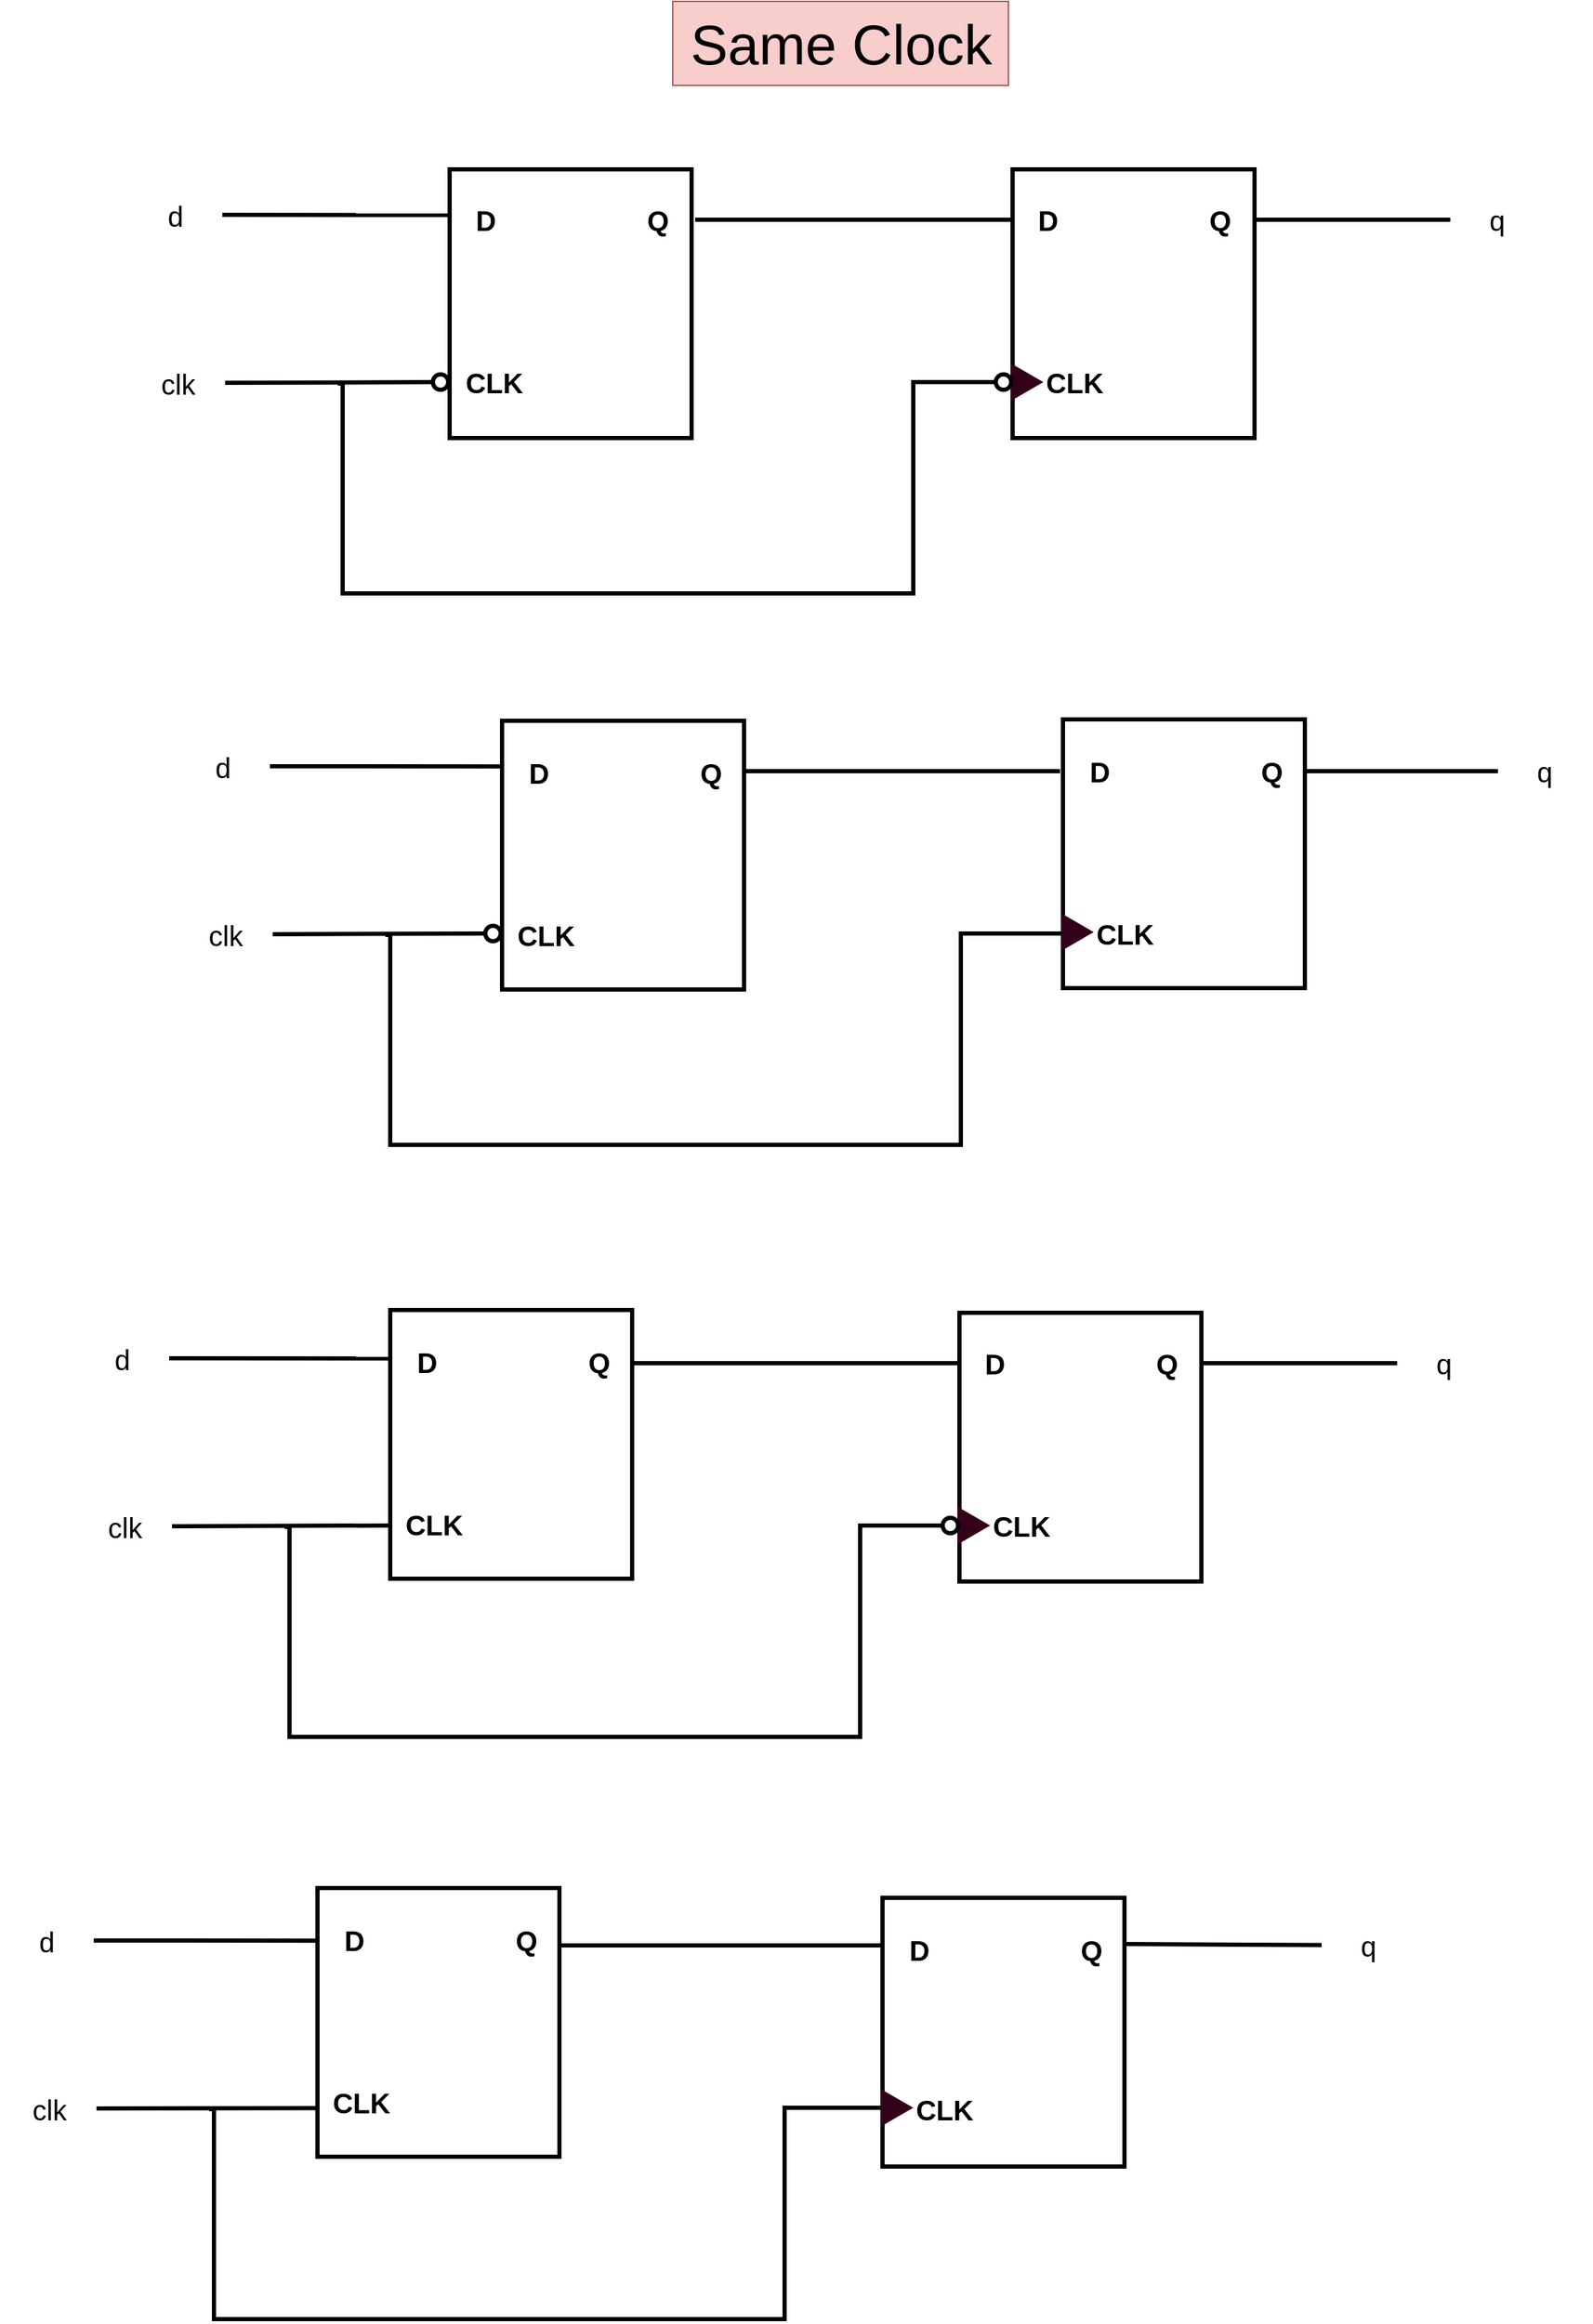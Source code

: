 <mxfile version="28.1.2">
  <diagram name="Page-1" id="CoDmN1xDF0iX2Mcgt9c3">
    <mxGraphModel dx="3427" dy="2037" grid="1" gridSize="1" guides="1" tooltips="1" connect="1" arrows="1" fold="1" page="1" pageScale="1" pageWidth="850" pageHeight="1100" math="0" shadow="0">
      <root>
        <mxCell id="0" />
        <mxCell id="1" parent="0" />
        <mxCell id="EZJUQ_Hk_AUpXrAV0Ghc-18" value="" style="rounded=0;whiteSpace=wrap;html=1;strokeWidth=3;fontSize=20;container=0;fontStyle=1" parent="1" vertex="1">
          <mxGeometry x="736" y="123" width="173" height="192" as="geometry" />
        </mxCell>
        <mxCell id="EZJUQ_Hk_AUpXrAV0Ghc-19" value="D" style="text;html=1;align=center;verticalAlign=middle;resizable=0;points=[];autosize=1;strokeColor=none;fillColor=none;strokeWidth=3;fontSize=20;container=0;fontStyle=1" parent="1" vertex="1">
          <mxGeometry x="741" y="139" width="40" height="40" as="geometry" />
        </mxCell>
        <mxCell id="EZJUQ_Hk_AUpXrAV0Ghc-20" value="CLK" style="text;html=1;align=center;verticalAlign=middle;resizable=0;points=[];autosize=1;strokeColor=none;fillColor=none;strokeWidth=3;fontSize=20;container=0;fontStyle=1" parent="1" vertex="1">
          <mxGeometry x="750" y="255" width="60" height="40" as="geometry" />
        </mxCell>
        <mxCell id="EZJUQ_Hk_AUpXrAV0Ghc-21" value="Q" style="text;html=1;align=center;verticalAlign=middle;resizable=0;points=[];autosize=1;strokeColor=none;fillColor=none;strokeWidth=3;fontSize=20;container=0;fontStyle=1" parent="1" vertex="1">
          <mxGeometry x="864" y="139" width="40" height="40" as="geometry" />
        </mxCell>
        <mxCell id="EZJUQ_Hk_AUpXrAV0Ghc-22" value="" style="triangle;whiteSpace=wrap;html=1;strokeWidth=3;fillColor=#33001A;strokeColor=#33001A;fontColor=#ffffff;" parent="1" vertex="1">
          <mxGeometry x="736" y="264" width="19" height="22" as="geometry" />
        </mxCell>
        <mxCell id="EZJUQ_Hk_AUpXrAV0Ghc-23" style="edgeStyle=orthogonalEdgeStyle;rounded=0;orthogonalLoop=1;jettySize=auto;html=1;exitX=0;exitY=0.5;exitDx=0;exitDy=0;endArrow=none;endFill=0;strokeWidth=3;" parent="1" source="EZJUQ_Hk_AUpXrAV0Ghc-24" edge="1">
          <mxGeometry relative="1" as="geometry">
            <mxPoint x="255" y="275" as="targetPoint" />
            <Array as="points">
              <mxPoint x="665" y="275" />
              <mxPoint x="665" y="426" />
              <mxPoint x="257" y="426" />
              <mxPoint x="257" y="276" />
              <mxPoint x="255" y="276" />
            </Array>
          </mxGeometry>
        </mxCell>
        <mxCell id="EZJUQ_Hk_AUpXrAV0Ghc-24" value="" style="ellipse;whiteSpace=wrap;html=1;aspect=fixed;strokeWidth=3;" parent="1" vertex="1">
          <mxGeometry x="724" y="269.5" width="11" height="11" as="geometry" />
        </mxCell>
        <mxCell id="EZJUQ_Hk_AUpXrAV0Ghc-25" style="rounded=0;orthogonalLoop=1;jettySize=auto;html=1;exitX=1;exitY=0.5;exitDx=0;exitDy=0;endArrow=none;endFill=0;strokeWidth=3;entryX=0;entryY=0.5;entryDx=0;entryDy=0;" parent="1" source="EZJUQ_Hk_AUpXrAV0Ghc-26" edge="1">
          <mxGeometry relative="1" as="geometry">
            <mxPoint x="324.0" y="275.0" as="targetPoint" />
          </mxGeometry>
        </mxCell>
        <mxCell id="EZJUQ_Hk_AUpXrAV0Ghc-26" value="clk" style="rounded=0;whiteSpace=wrap;html=1;strokeColor=none;fontSize=20;" parent="1" vertex="1">
          <mxGeometry x="106" y="258" width="67" height="35" as="geometry" />
        </mxCell>
        <mxCell id="EZJUQ_Hk_AUpXrAV0Ghc-27" style="rounded=0;orthogonalLoop=1;jettySize=auto;html=1;exitX=1;exitY=0.5;exitDx=0;exitDy=0;endArrow=none;endFill=0;strokeWidth=3;entryX=0.005;entryY=0.17;entryDx=0;entryDy=0;entryPerimeter=0;" parent="1" source="EZJUQ_Hk_AUpXrAV0Ghc-28" edge="1">
          <mxGeometry relative="1" as="geometry">
            <mxPoint x="336.865" y="155.64" as="targetPoint" />
          </mxGeometry>
        </mxCell>
        <mxCell id="EZJUQ_Hk_AUpXrAV0Ghc-28" value="d" style="rounded=0;whiteSpace=wrap;html=1;strokeColor=none;fontSize=20;" parent="1" vertex="1">
          <mxGeometry x="104" y="138" width="67" height="35" as="geometry" />
        </mxCell>
        <mxCell id="EZJUQ_Hk_AUpXrAV0Ghc-29" style="rounded=0;orthogonalLoop=1;jettySize=auto;html=1;endArrow=none;endFill=0;strokeWidth=3;" parent="1" edge="1">
          <mxGeometry relative="1" as="geometry">
            <mxPoint x="509" y="159" as="sourcePoint" />
            <mxPoint x="736" y="159" as="targetPoint" />
          </mxGeometry>
        </mxCell>
        <mxCell id="EZJUQ_Hk_AUpXrAV0Ghc-30" value="" style="edgeStyle=orthogonalEdgeStyle;rounded=0;orthogonalLoop=1;jettySize=auto;html=1;strokeWidth=3;endArrow=none;endFill=0;" parent="1" source="EZJUQ_Hk_AUpXrAV0Ghc-31" edge="1">
          <mxGeometry relative="1" as="geometry">
            <mxPoint x="910" y="159" as="targetPoint" />
          </mxGeometry>
        </mxCell>
        <mxCell id="EZJUQ_Hk_AUpXrAV0Ghc-31" value="q" style="rounded=0;whiteSpace=wrap;html=1;strokeColor=none;fontSize=20;" parent="1" vertex="1">
          <mxGeometry x="1049" y="141.5" width="67" height="35" as="geometry" />
        </mxCell>
        <mxCell id="EZJUQ_Hk_AUpXrAV0Ghc-38" style="edgeStyle=orthogonalEdgeStyle;rounded=0;orthogonalLoop=1;jettySize=auto;html=1;exitX=0;exitY=0.5;exitDx=0;exitDy=0;endArrow=none;endFill=0;strokeWidth=3;" parent="1" source="EZJUQ_Hk_AUpXrAV0Ghc-50" edge="1">
          <mxGeometry relative="1" as="geometry">
            <mxPoint x="289" y="669" as="targetPoint" />
            <Array as="points">
              <mxPoint x="772" y="669" />
              <mxPoint x="699" y="669" />
              <mxPoint x="699" y="820" />
              <mxPoint x="291" y="820" />
              <mxPoint x="291" y="670" />
              <mxPoint x="289" y="670" />
            </Array>
            <mxPoint x="758" y="669" as="sourcePoint" />
          </mxGeometry>
        </mxCell>
        <mxCell id="EZJUQ_Hk_AUpXrAV0Ghc-39" style="rounded=0;orthogonalLoop=1;jettySize=auto;html=1;exitX=1;exitY=0.5;exitDx=0;exitDy=0;endArrow=none;endFill=0;strokeWidth=3;entryX=0;entryY=0.5;entryDx=0;entryDy=0;" parent="1" source="EZJUQ_Hk_AUpXrAV0Ghc-40" edge="1">
          <mxGeometry relative="1" as="geometry">
            <mxPoint x="358" y="669" as="targetPoint" />
          </mxGeometry>
        </mxCell>
        <mxCell id="EZJUQ_Hk_AUpXrAV0Ghc-40" value="clk" style="rounded=0;whiteSpace=wrap;html=1;strokeColor=none;fontSize=20;" parent="1" vertex="1">
          <mxGeometry x="140" y="652" width="67" height="35" as="geometry" />
        </mxCell>
        <mxCell id="EZJUQ_Hk_AUpXrAV0Ghc-41" style="rounded=0;orthogonalLoop=1;jettySize=auto;html=1;exitX=1;exitY=0.5;exitDx=0;exitDy=0;endArrow=none;endFill=0;strokeWidth=3;entryX=0.005;entryY=0.17;entryDx=0;entryDy=0;entryPerimeter=0;" parent="1" source="EZJUQ_Hk_AUpXrAV0Ghc-42" edge="1">
          <mxGeometry relative="1" as="geometry">
            <mxPoint x="370.865" y="549.64" as="targetPoint" />
          </mxGeometry>
        </mxCell>
        <mxCell id="EZJUQ_Hk_AUpXrAV0Ghc-42" value="d" style="rounded=0;whiteSpace=wrap;html=1;strokeColor=none;fontSize=20;" parent="1" vertex="1">
          <mxGeometry x="138" y="532" width="67" height="35" as="geometry" />
        </mxCell>
        <mxCell id="EZJUQ_Hk_AUpXrAV0Ghc-43" style="rounded=0;orthogonalLoop=1;jettySize=auto;html=1;endArrow=none;endFill=0;strokeWidth=3;" parent="1" edge="1">
          <mxGeometry relative="1" as="geometry">
            <mxPoint x="543" y="553" as="sourcePoint" />
            <mxPoint x="770" y="553" as="targetPoint" />
          </mxGeometry>
        </mxCell>
        <mxCell id="EZJUQ_Hk_AUpXrAV0Ghc-44" value="" style="edgeStyle=orthogonalEdgeStyle;rounded=0;orthogonalLoop=1;jettySize=auto;html=1;strokeWidth=3;endArrow=none;endFill=0;" parent="1" source="EZJUQ_Hk_AUpXrAV0Ghc-45" edge="1">
          <mxGeometry relative="1" as="geometry">
            <mxPoint x="944" y="553" as="targetPoint" />
          </mxGeometry>
        </mxCell>
        <mxCell id="EZJUQ_Hk_AUpXrAV0Ghc-45" value="q" style="rounded=0;whiteSpace=wrap;html=1;strokeColor=none;fontSize=20;" parent="1" vertex="1">
          <mxGeometry x="1083" y="535.5" width="67" height="35" as="geometry" />
        </mxCell>
        <mxCell id="EZJUQ_Hk_AUpXrAV0Ghc-46" value="" style="rounded=0;whiteSpace=wrap;html=1;strokeWidth=3;fontSize=20;container=0;fontStyle=1" parent="1" vertex="1">
          <mxGeometry x="772" y="516" width="173" height="192" as="geometry" />
        </mxCell>
        <mxCell id="EZJUQ_Hk_AUpXrAV0Ghc-47" value="D" style="text;html=1;align=center;verticalAlign=middle;resizable=0;points=[];autosize=1;strokeColor=none;fillColor=none;strokeWidth=3;fontSize=20;container=0;fontStyle=1" parent="1" vertex="1">
          <mxGeometry x="781" y="534" width="33" height="37" as="geometry" />
        </mxCell>
        <mxCell id="EZJUQ_Hk_AUpXrAV0Ghc-48" value="CLK" style="text;html=1;align=center;verticalAlign=middle;resizable=0;points=[];autosize=1;strokeColor=none;fillColor=none;strokeWidth=3;fontSize=20;container=0;fontStyle=1" parent="1" vertex="1">
          <mxGeometry x="787" y="650" width="58" height="37" as="geometry" />
        </mxCell>
        <mxCell id="EZJUQ_Hk_AUpXrAV0Ghc-49" value="Q" style="text;html=1;align=center;verticalAlign=middle;resizable=0;points=[];autosize=1;strokeColor=none;fillColor=none;strokeWidth=3;fontSize=20;container=0;fontStyle=1" parent="1" vertex="1">
          <mxGeometry x="903" y="534" width="35" height="37" as="geometry" />
        </mxCell>
        <mxCell id="EZJUQ_Hk_AUpXrAV0Ghc-50" value="" style="triangle;whiteSpace=wrap;html=1;strokeWidth=3;fillColor=#33001A;strokeColor=#33001A;fontColor=#ffffff;" parent="1" vertex="1">
          <mxGeometry x="772" y="657" width="19" height="22" as="geometry" />
        </mxCell>
        <mxCell id="EZJUQ_Hk_AUpXrAV0Ghc-51" value="" style="rounded=0;whiteSpace=wrap;html=1;strokeWidth=3;fontSize=20;container=0;fontStyle=1" parent="1" vertex="1">
          <mxGeometry x="698" y="940" width="173" height="192" as="geometry" />
        </mxCell>
        <mxCell id="EZJUQ_Hk_AUpXrAV0Ghc-52" value="D" style="text;html=1;align=center;verticalAlign=middle;resizable=0;points=[];autosize=1;strokeColor=none;fillColor=none;strokeWidth=3;fontSize=20;container=0;fontStyle=1" parent="1" vertex="1">
          <mxGeometry x="703" y="956" width="40" height="40" as="geometry" />
        </mxCell>
        <mxCell id="EZJUQ_Hk_AUpXrAV0Ghc-53" value="CLK" style="text;html=1;align=center;verticalAlign=middle;resizable=0;points=[];autosize=1;strokeColor=none;fillColor=none;strokeWidth=3;fontSize=20;container=0;fontStyle=1" parent="1" vertex="1">
          <mxGeometry x="712" y="1072" width="60" height="40" as="geometry" />
        </mxCell>
        <mxCell id="EZJUQ_Hk_AUpXrAV0Ghc-54" value="Q" style="text;html=1;align=center;verticalAlign=middle;resizable=0;points=[];autosize=1;strokeColor=none;fillColor=none;strokeWidth=3;fontSize=20;container=0;fontStyle=1" parent="1" vertex="1">
          <mxGeometry x="826" y="956" width="40" height="40" as="geometry" />
        </mxCell>
        <mxCell id="EZJUQ_Hk_AUpXrAV0Ghc-55" value="" style="triangle;whiteSpace=wrap;html=1;strokeWidth=3;fillColor=#33001A;strokeColor=#33001A;fontColor=#ffffff;" parent="1" vertex="1">
          <mxGeometry x="698" y="1081" width="19" height="22" as="geometry" />
        </mxCell>
        <mxCell id="EZJUQ_Hk_AUpXrAV0Ghc-56" style="edgeStyle=orthogonalEdgeStyle;rounded=0;orthogonalLoop=1;jettySize=auto;html=1;exitX=0;exitY=0.5;exitDx=0;exitDy=0;endArrow=none;endFill=0;strokeWidth=3;" parent="1" source="EZJUQ_Hk_AUpXrAV0Ghc-57" edge="1">
          <mxGeometry relative="1" as="geometry">
            <mxPoint x="217" y="1092" as="targetPoint" />
            <Array as="points">
              <mxPoint x="627" y="1092" />
              <mxPoint x="627" y="1243" />
              <mxPoint x="219" y="1243" />
              <mxPoint x="219" y="1093" />
              <mxPoint x="217" y="1093" />
            </Array>
          </mxGeometry>
        </mxCell>
        <mxCell id="EZJUQ_Hk_AUpXrAV0Ghc-57" value="" style="ellipse;whiteSpace=wrap;html=1;aspect=fixed;strokeWidth=3;" parent="1" vertex="1">
          <mxGeometry x="686" y="1086.5" width="11" height="11" as="geometry" />
        </mxCell>
        <mxCell id="EZJUQ_Hk_AUpXrAV0Ghc-58" style="rounded=0;orthogonalLoop=1;jettySize=auto;html=1;exitX=1;exitY=0.5;exitDx=0;exitDy=0;endArrow=none;endFill=0;strokeWidth=3;entryX=-0.004;entryY=0.802;entryDx=0;entryDy=0;entryPerimeter=0;" parent="1" source="EZJUQ_Hk_AUpXrAV0Ghc-59" target="EZJUQ_Hk_AUpXrAV0Ghc-119" edge="1">
          <mxGeometry relative="1" as="geometry">
            <mxPoint x="286" y="1092" as="targetPoint" />
          </mxGeometry>
        </mxCell>
        <mxCell id="EZJUQ_Hk_AUpXrAV0Ghc-59" value="clk" style="rounded=0;whiteSpace=wrap;html=1;strokeColor=none;fontSize=20;" parent="1" vertex="1">
          <mxGeometry x="68" y="1075" width="67" height="35" as="geometry" />
        </mxCell>
        <mxCell id="EZJUQ_Hk_AUpXrAV0Ghc-60" style="rounded=0;orthogonalLoop=1;jettySize=auto;html=1;exitX=1;exitY=0.5;exitDx=0;exitDy=0;endArrow=none;endFill=0;strokeWidth=3;entryX=0.005;entryY=0.17;entryDx=0;entryDy=0;entryPerimeter=0;" parent="1" source="EZJUQ_Hk_AUpXrAV0Ghc-61" edge="1">
          <mxGeometry relative="1" as="geometry">
            <mxPoint x="298.865" y="972.64" as="targetPoint" />
          </mxGeometry>
        </mxCell>
        <mxCell id="EZJUQ_Hk_AUpXrAV0Ghc-61" value="d" style="rounded=0;whiteSpace=wrap;html=1;strokeColor=none;fontSize=20;" parent="1" vertex="1">
          <mxGeometry x="66" y="955" width="67" height="35" as="geometry" />
        </mxCell>
        <mxCell id="EZJUQ_Hk_AUpXrAV0Ghc-62" style="rounded=0;orthogonalLoop=1;jettySize=auto;html=1;endArrow=none;endFill=0;strokeWidth=3;" parent="1" edge="1">
          <mxGeometry relative="1" as="geometry">
            <mxPoint x="461" y="976" as="sourcePoint" />
            <mxPoint x="698" y="976" as="targetPoint" />
          </mxGeometry>
        </mxCell>
        <mxCell id="EZJUQ_Hk_AUpXrAV0Ghc-63" value="" style="edgeStyle=orthogonalEdgeStyle;rounded=0;orthogonalLoop=1;jettySize=auto;html=1;strokeWidth=3;endArrow=none;endFill=0;" parent="1" source="EZJUQ_Hk_AUpXrAV0Ghc-64" edge="1">
          <mxGeometry relative="1" as="geometry">
            <mxPoint x="872" y="976" as="targetPoint" />
          </mxGeometry>
        </mxCell>
        <mxCell id="EZJUQ_Hk_AUpXrAV0Ghc-64" value="q" style="rounded=0;whiteSpace=wrap;html=1;strokeColor=none;fontSize=20;" parent="1" vertex="1">
          <mxGeometry x="1011" y="958.5" width="67" height="35" as="geometry" />
        </mxCell>
        <mxCell id="EZJUQ_Hk_AUpXrAV0Ghc-70" style="edgeStyle=orthogonalEdgeStyle;rounded=0;orthogonalLoop=1;jettySize=auto;html=1;endArrow=none;endFill=0;strokeWidth=3;" parent="1" edge="1">
          <mxGeometry relative="1" as="geometry">
            <mxPoint x="163" y="1508" as="targetPoint" />
            <Array as="points">
              <mxPoint x="573" y="1508" />
              <mxPoint x="573" y="1659" />
              <mxPoint x="165" y="1659" />
              <mxPoint x="165" y="1509" />
              <mxPoint x="163" y="1509" />
            </Array>
            <mxPoint x="642" y="1508" as="sourcePoint" />
          </mxGeometry>
        </mxCell>
        <mxCell id="EZJUQ_Hk_AUpXrAV0Ghc-71" style="rounded=0;orthogonalLoop=1;jettySize=auto;html=1;exitX=1;exitY=0.5;exitDx=0;exitDy=0;endArrow=none;endFill=0;strokeWidth=3;entryX=-0.004;entryY=0.819;entryDx=0;entryDy=0;entryPerimeter=0;" parent="1" source="EZJUQ_Hk_AUpXrAV0Ghc-72" target="EZJUQ_Hk_AUpXrAV0Ghc-123" edge="1">
          <mxGeometry relative="1" as="geometry">
            <mxPoint x="232" y="1508" as="targetPoint" />
          </mxGeometry>
        </mxCell>
        <mxCell id="EZJUQ_Hk_AUpXrAV0Ghc-72" value="clk" style="rounded=0;whiteSpace=wrap;html=1;strokeColor=none;fontSize=20;" parent="1" vertex="1">
          <mxGeometry x="14" y="1491" width="67" height="35" as="geometry" />
        </mxCell>
        <mxCell id="EZJUQ_Hk_AUpXrAV0Ghc-73" style="rounded=0;orthogonalLoop=1;jettySize=auto;html=1;exitX=1;exitY=0.5;exitDx=0;exitDy=0;endArrow=none;endFill=0;strokeWidth=3;entryX=0.005;entryY=0.17;entryDx=0;entryDy=0;entryPerimeter=0;" parent="1" source="EZJUQ_Hk_AUpXrAV0Ghc-74" edge="1">
          <mxGeometry relative="1" as="geometry">
            <mxPoint x="244.865" y="1388.64" as="targetPoint" />
          </mxGeometry>
        </mxCell>
        <mxCell id="EZJUQ_Hk_AUpXrAV0Ghc-74" value="d" style="rounded=0;whiteSpace=wrap;html=1;strokeColor=none;fontSize=20;" parent="1" vertex="1">
          <mxGeometry x="12" y="1371" width="67" height="35" as="geometry" />
        </mxCell>
        <mxCell id="EZJUQ_Hk_AUpXrAV0Ghc-75" style="rounded=0;orthogonalLoop=1;jettySize=auto;html=1;endArrow=none;endFill=0;strokeWidth=3;" parent="1" edge="1">
          <mxGeometry relative="1" as="geometry">
            <mxPoint x="407" y="1392" as="sourcePoint" />
            <mxPoint x="644" y="1392" as="targetPoint" />
          </mxGeometry>
        </mxCell>
        <mxCell id="EZJUQ_Hk_AUpXrAV0Ghc-76" value="" style="rounded=0;orthogonalLoop=1;jettySize=auto;html=1;strokeWidth=3;endArrow=none;endFill=0;" parent="1" source="EZJUQ_Hk_AUpXrAV0Ghc-77" edge="1">
          <mxGeometry relative="1" as="geometry">
            <mxPoint x="816" y="1391" as="targetPoint" />
          </mxGeometry>
        </mxCell>
        <mxCell id="EZJUQ_Hk_AUpXrAV0Ghc-77" value="q" style="rounded=0;whiteSpace=wrap;html=1;strokeColor=none;fontSize=20;" parent="1" vertex="1">
          <mxGeometry x="957" y="1374.5" width="67" height="35" as="geometry" />
        </mxCell>
        <mxCell id="EZJUQ_Hk_AUpXrAV0Ghc-83" value="" style="rounded=0;whiteSpace=wrap;html=1;strokeWidth=3;fontSize=20;container=0;fontStyle=1" parent="1" vertex="1">
          <mxGeometry x="643" y="1358" width="173" height="192" as="geometry" />
        </mxCell>
        <mxCell id="EZJUQ_Hk_AUpXrAV0Ghc-84" value="D" style="text;html=1;align=center;verticalAlign=middle;resizable=0;points=[];autosize=1;strokeColor=none;fillColor=none;strokeWidth=3;fontSize=20;container=0;fontStyle=1" parent="1" vertex="1">
          <mxGeometry x="652" y="1376" width="33" height="37" as="geometry" />
        </mxCell>
        <mxCell id="EZJUQ_Hk_AUpXrAV0Ghc-85" value="CLK" style="text;html=1;align=center;verticalAlign=middle;resizable=0;points=[];autosize=1;strokeColor=none;fillColor=none;strokeWidth=3;fontSize=20;container=0;fontStyle=1" parent="1" vertex="1">
          <mxGeometry x="658" y="1490" width="58" height="37" as="geometry" />
        </mxCell>
        <mxCell id="EZJUQ_Hk_AUpXrAV0Ghc-86" value="Q" style="text;html=1;align=center;verticalAlign=middle;resizable=0;points=[];autosize=1;strokeColor=none;fillColor=none;strokeWidth=3;fontSize=20;container=0;fontStyle=1" parent="1" vertex="1">
          <mxGeometry x="774" y="1376" width="35" height="37" as="geometry" />
        </mxCell>
        <mxCell id="EZJUQ_Hk_AUpXrAV0Ghc-87" value="" style="triangle;whiteSpace=wrap;html=1;strokeWidth=3;fillColor=#33001A;strokeColor=#33001A;fontColor=#ffffff;" parent="1" vertex="1">
          <mxGeometry x="643" y="1497" width="19" height="22" as="geometry" />
        </mxCell>
        <mxCell id="EZJUQ_Hk_AUpXrAV0Ghc-104" value="" style="rounded=0;whiteSpace=wrap;html=1;strokeWidth=3;fontSize=20;container=0;fontStyle=1" parent="1" vertex="1">
          <mxGeometry x="333.5" y="123.0" width="173" height="192" as="geometry" />
        </mxCell>
        <mxCell id="EZJUQ_Hk_AUpXrAV0Ghc-105" value="D" style="text;html=1;align=center;verticalAlign=middle;resizable=0;points=[];autosize=1;strokeColor=none;fillColor=none;strokeWidth=3;fontSize=20;container=0;fontStyle=1" parent="1" vertex="1">
          <mxGeometry x="338.5" y="139.0" width="40" height="40" as="geometry" />
        </mxCell>
        <mxCell id="EZJUQ_Hk_AUpXrAV0Ghc-106" value="CLK" style="text;html=1;align=center;verticalAlign=middle;resizable=0;points=[];autosize=1;strokeColor=none;fillColor=none;strokeWidth=3;fontSize=20;container=0;fontStyle=1" parent="1" vertex="1">
          <mxGeometry x="334.5" y="255.0" width="60" height="40" as="geometry" />
        </mxCell>
        <mxCell id="EZJUQ_Hk_AUpXrAV0Ghc-107" value="Q" style="text;html=1;align=center;verticalAlign=middle;resizable=0;points=[];autosize=1;strokeColor=none;fillColor=none;strokeWidth=3;fontSize=20;container=0;fontStyle=1" parent="1" vertex="1">
          <mxGeometry x="461.5" y="139.0" width="40" height="40" as="geometry" />
        </mxCell>
        <mxCell id="EZJUQ_Hk_AUpXrAV0Ghc-108" value="" style="ellipse;whiteSpace=wrap;html=1;aspect=fixed;strokeWidth=3;" parent="1" vertex="1">
          <mxGeometry x="321.5" y="269.5" width="11" height="11" as="geometry" />
        </mxCell>
        <mxCell id="EZJUQ_Hk_AUpXrAV0Ghc-114" value="" style="rounded=0;whiteSpace=wrap;html=1;strokeWidth=3;fontSize=20;container=0;fontStyle=1" parent="1" vertex="1">
          <mxGeometry x="371" y="517.0" width="173" height="192" as="geometry" />
        </mxCell>
        <mxCell id="EZJUQ_Hk_AUpXrAV0Ghc-115" value="D" style="text;html=1;align=center;verticalAlign=middle;resizable=0;points=[];autosize=1;strokeColor=none;fillColor=none;strokeWidth=3;fontSize=20;container=0;fontStyle=1" parent="1" vertex="1">
          <mxGeometry x="380" y="535.0" width="33" height="37" as="geometry" />
        </mxCell>
        <mxCell id="EZJUQ_Hk_AUpXrAV0Ghc-116" value="CLK" style="text;html=1;align=center;verticalAlign=middle;resizable=0;points=[];autosize=1;strokeColor=none;fillColor=none;strokeWidth=3;fontSize=20;container=0;fontStyle=1" parent="1" vertex="1">
          <mxGeometry x="373" y="651.0" width="58" height="37" as="geometry" />
        </mxCell>
        <mxCell id="EZJUQ_Hk_AUpXrAV0Ghc-117" value="Q" style="text;html=1;align=center;verticalAlign=middle;resizable=0;points=[];autosize=1;strokeColor=none;fillColor=none;strokeWidth=3;fontSize=20;container=0;fontStyle=1" parent="1" vertex="1">
          <mxGeometry x="502" y="535.0" width="35" height="37" as="geometry" />
        </mxCell>
        <mxCell id="EZJUQ_Hk_AUpXrAV0Ghc-118" value="" style="ellipse;whiteSpace=wrap;html=1;aspect=fixed;strokeWidth=3;" parent="1" vertex="1">
          <mxGeometry x="359" y="663.5" width="11" height="11" as="geometry" />
        </mxCell>
        <mxCell id="EZJUQ_Hk_AUpXrAV0Ghc-119" value="" style="rounded=0;whiteSpace=wrap;html=1;strokeWidth=3;fontSize=20;container=0;fontStyle=1" parent="1" vertex="1">
          <mxGeometry x="291" y="938" width="173" height="192" as="geometry" />
        </mxCell>
        <mxCell id="EZJUQ_Hk_AUpXrAV0Ghc-120" value="D" style="text;html=1;align=center;verticalAlign=middle;resizable=0;points=[];autosize=1;strokeColor=none;fillColor=none;strokeWidth=3;fontSize=20;container=0;fontStyle=1" parent="1" vertex="1">
          <mxGeometry x="300" y="956" width="33" height="37" as="geometry" />
        </mxCell>
        <mxCell id="EZJUQ_Hk_AUpXrAV0Ghc-121" value="CLK" style="text;html=1;align=center;verticalAlign=middle;resizable=0;points=[];autosize=1;strokeColor=none;fillColor=none;strokeWidth=3;fontSize=20;container=0;fontStyle=1" parent="1" vertex="1">
          <mxGeometry x="293" y="1072" width="58" height="37" as="geometry" />
        </mxCell>
        <mxCell id="EZJUQ_Hk_AUpXrAV0Ghc-122" value="Q" style="text;html=1;align=center;verticalAlign=middle;resizable=0;points=[];autosize=1;strokeColor=none;fillColor=none;strokeWidth=3;fontSize=20;container=0;fontStyle=1" parent="1" vertex="1">
          <mxGeometry x="422" y="956" width="35" height="37" as="geometry" />
        </mxCell>
        <mxCell id="EZJUQ_Hk_AUpXrAV0Ghc-123" value="" style="rounded=0;whiteSpace=wrap;html=1;strokeWidth=3;fontSize=20;container=0;fontStyle=1" parent="1" vertex="1">
          <mxGeometry x="239" y="1351" width="173" height="192" as="geometry" />
        </mxCell>
        <mxCell id="EZJUQ_Hk_AUpXrAV0Ghc-124" value="D" style="text;html=1;align=center;verticalAlign=middle;resizable=0;points=[];autosize=1;strokeColor=none;fillColor=none;strokeWidth=3;fontSize=20;container=0;fontStyle=1" parent="1" vertex="1">
          <mxGeometry x="248" y="1369" width="33" height="37" as="geometry" />
        </mxCell>
        <mxCell id="EZJUQ_Hk_AUpXrAV0Ghc-125" value="CLK" style="text;html=1;align=center;verticalAlign=middle;resizable=0;points=[];autosize=1;strokeColor=none;fillColor=none;strokeWidth=3;fontSize=20;container=0;fontStyle=1" parent="1" vertex="1">
          <mxGeometry x="241" y="1485" width="58" height="37" as="geometry" />
        </mxCell>
        <mxCell id="EZJUQ_Hk_AUpXrAV0Ghc-126" value="Q" style="text;html=1;align=center;verticalAlign=middle;resizable=0;points=[];autosize=1;strokeColor=none;fillColor=none;strokeWidth=3;fontSize=20;container=0;fontStyle=1" parent="1" vertex="1">
          <mxGeometry x="370" y="1369" width="35" height="37" as="geometry" />
        </mxCell>
        <mxCell id="q8hK2LnE3IjyuRpZA4ey-1" value="&lt;font style=&quot;font-size: 40px;&quot;&gt;Same Clock&lt;/font&gt;" style="text;html=1;align=center;verticalAlign=middle;resizable=0;points=[];autosize=1;strokeColor=#b85450;fillColor=#f8cecc;" parent="1" vertex="1">
          <mxGeometry x="493" y="3" width="240" height="60" as="geometry" />
        </mxCell>
      </root>
    </mxGraphModel>
  </diagram>
</mxfile>
